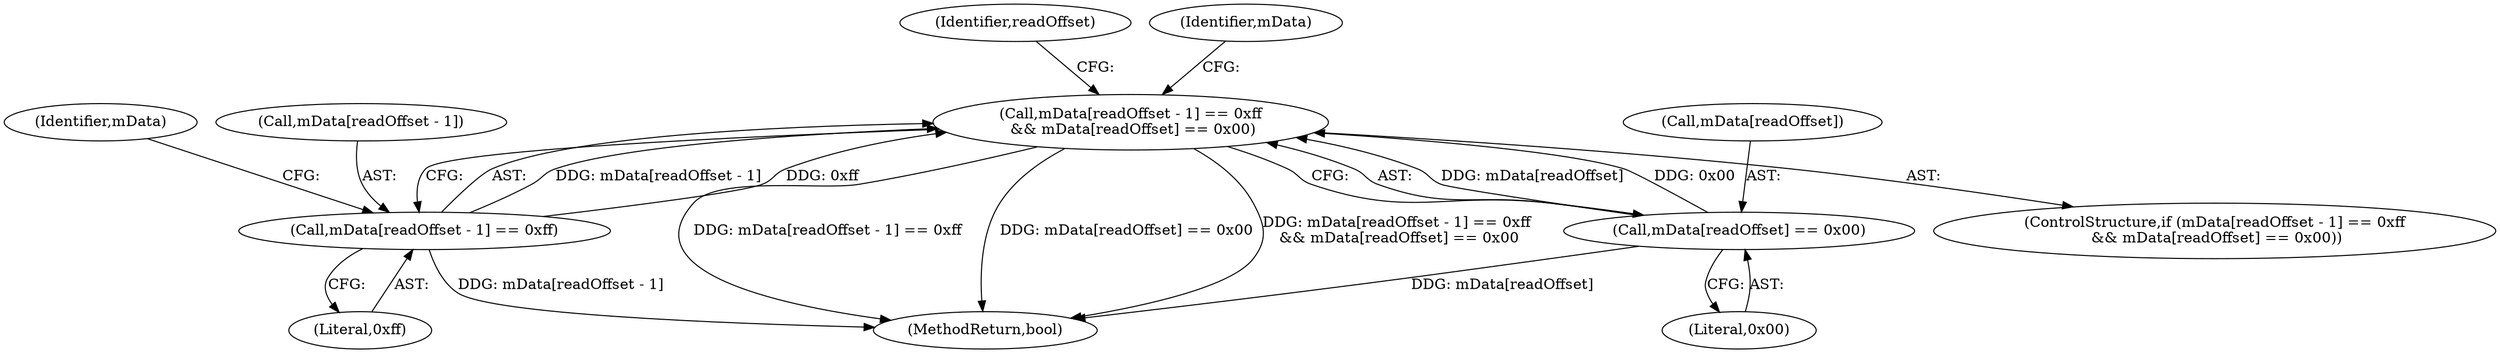 digraph "0_Android_6f1d990ce0f116a205f467d9eb2082795e33872b@API" {
"1000266" [label="(Call,mData[readOffset - 1] == 0xff\n && mData[readOffset] == 0x00)"];
"1000267" [label="(Call,mData[readOffset - 1] == 0xff)"];
"1000274" [label="(Call,mData[readOffset] == 0x00)"];
"1000265" [label="(ControlStructure,if (mData[readOffset - 1] == 0xff\n && mData[readOffset] == 0x00))"];
"1000281" [label="(Identifier,readOffset)"];
"1000273" [label="(Literal,0xff)"];
"1000266" [label="(Call,mData[readOffset - 1] == 0xff\n && mData[readOffset] == 0x00)"];
"1000359" [label="(MethodReturn,bool)"];
"1000288" [label="(Identifier,mData)"];
"1000276" [label="(Identifier,mData)"];
"1000278" [label="(Literal,0x00)"];
"1000275" [label="(Call,mData[readOffset])"];
"1000267" [label="(Call,mData[readOffset - 1] == 0xff)"];
"1000268" [label="(Call,mData[readOffset - 1])"];
"1000274" [label="(Call,mData[readOffset] == 0x00)"];
"1000266" -> "1000265"  [label="AST: "];
"1000266" -> "1000267"  [label="CFG: "];
"1000266" -> "1000274"  [label="CFG: "];
"1000267" -> "1000266"  [label="AST: "];
"1000274" -> "1000266"  [label="AST: "];
"1000281" -> "1000266"  [label="CFG: "];
"1000288" -> "1000266"  [label="CFG: "];
"1000266" -> "1000359"  [label="DDG: mData[readOffset - 1] == 0xff"];
"1000266" -> "1000359"  [label="DDG: mData[readOffset] == 0x00"];
"1000266" -> "1000359"  [label="DDG: mData[readOffset - 1] == 0xff\n && mData[readOffset] == 0x00"];
"1000267" -> "1000266"  [label="DDG: mData[readOffset - 1]"];
"1000267" -> "1000266"  [label="DDG: 0xff"];
"1000274" -> "1000266"  [label="DDG: mData[readOffset]"];
"1000274" -> "1000266"  [label="DDG: 0x00"];
"1000267" -> "1000273"  [label="CFG: "];
"1000268" -> "1000267"  [label="AST: "];
"1000273" -> "1000267"  [label="AST: "];
"1000276" -> "1000267"  [label="CFG: "];
"1000267" -> "1000359"  [label="DDG: mData[readOffset - 1]"];
"1000274" -> "1000278"  [label="CFG: "];
"1000275" -> "1000274"  [label="AST: "];
"1000278" -> "1000274"  [label="AST: "];
"1000274" -> "1000359"  [label="DDG: mData[readOffset]"];
}
